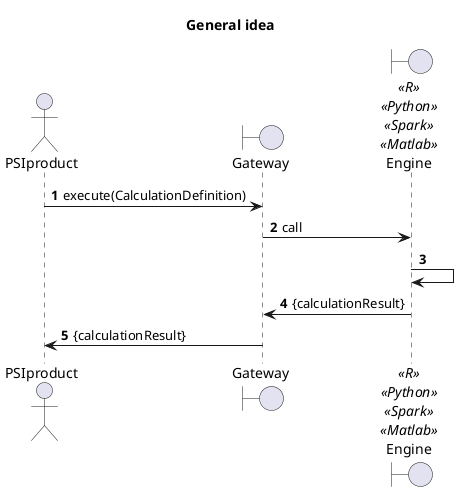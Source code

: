 @startuml

title General idea

actor PSIproduct
boundary Gateway
boundary Engine as Engine <<R>> <<Python>> <<Spark>> <<Matlab>>

autonumber
PSIproduct -> Gateway: execute(CalculationDefinition)
Gateway -> Engine: call
Engine -> Engine
Engine -> Gateway: {calculationResult}
Gateway -> PSIproduct: {calculationResult}

@enduml